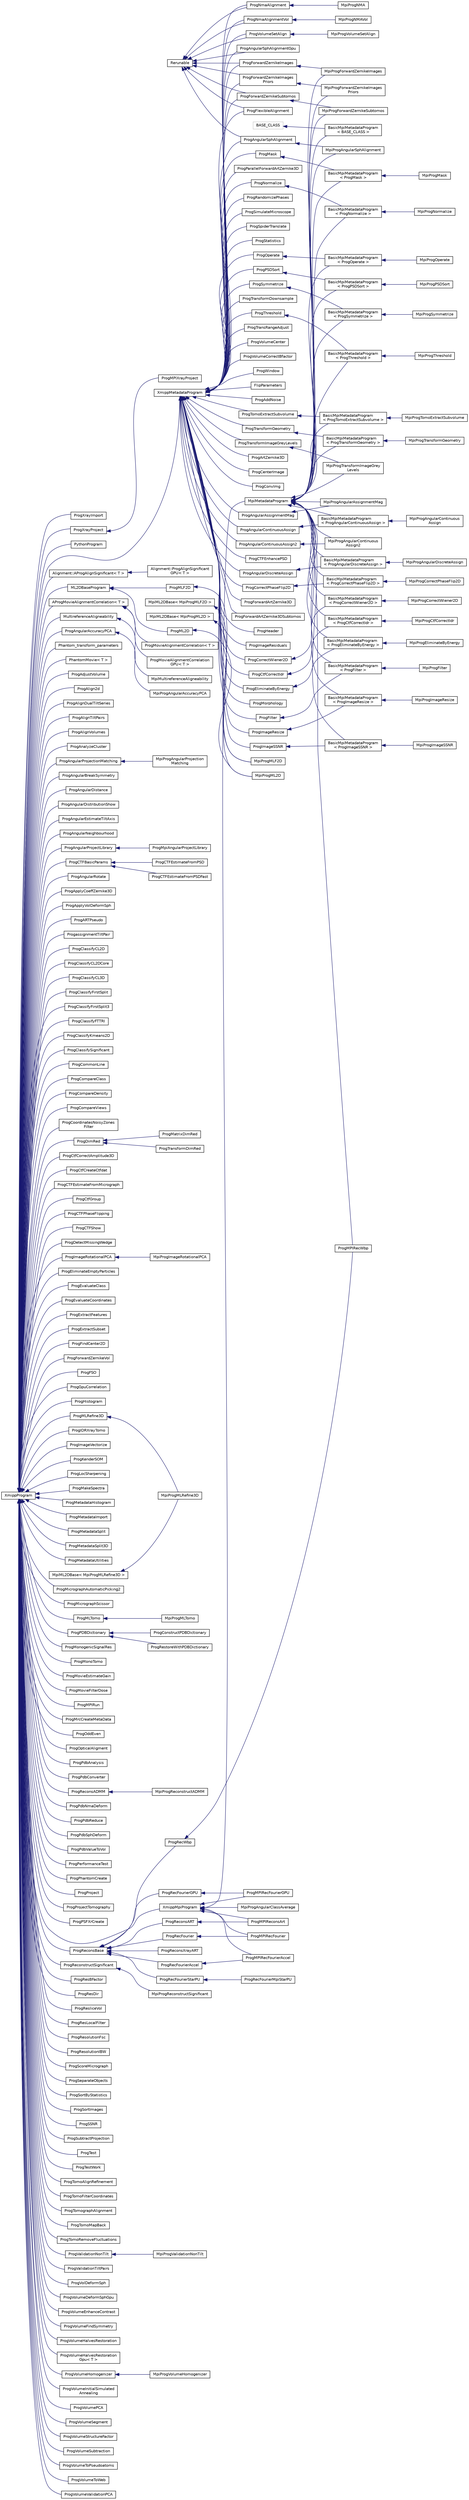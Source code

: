 digraph "Graphical Class Hierarchy"
{
  edge [fontname="Helvetica",fontsize="10",labelfontname="Helvetica",labelfontsize="10"];
  node [fontname="Helvetica",fontsize="10",shape=record];
  rankdir="LR";
  Node1346 [label="BASE_CLASS",height=0.2,width=0.4,color="grey75", fillcolor="white", style="filled"];
  Node1346 -> Node270 [dir="back",color="midnightblue",fontsize="10",style="solid",fontname="Helvetica"];
  Node270 [label="BasicMpiMetadataProgram\l\< BASE_CLASS \>",height=0.2,width=0.4,color="black", fillcolor="white", style="filled",URL="$classBasicMpiMetadataProgram.html"];
  Node715 [label="MpiML2DBase\< MpiProgML2D \>",height=0.2,width=0.4,color="black", fillcolor="white", style="filled",URL="$classMpiML2DBase.html"];
  Node715 -> Node8 [dir="back",color="midnightblue",fontsize="10",style="solid",fontname="Helvetica"];
  Node8 [label="MpiProgML2D",height=0.2,width=0.4,color="black", fillcolor="white", style="filled",URL="$classMpiProgML2D.html"];
  Node714 [label="MpiML2DBase\< MpiProgMLF2D \>",height=0.2,width=0.4,color="black", fillcolor="white", style="filled",URL="$classMpiML2DBase.html"];
  Node714 -> Node10 [dir="back",color="midnightblue",fontsize="10",style="solid",fontname="Helvetica"];
  Node10 [label="MpiProgMLF2D",height=0.2,width=0.4,color="black", fillcolor="white", style="filled",URL="$classMpiProgMLF2D.html"];
  Node713 [label="MpiML2DBase\< MpiProgMLRefine3D \>",height=0.2,width=0.4,color="black", fillcolor="white", style="filled",URL="$classMpiML2DBase.html"];
  Node713 -> Node88 [dir="back",color="midnightblue",fontsize="10",style="solid",fontname="Helvetica"];
  Node88 [label="MpiProgMLRefine3D",height=0.2,width=0.4,color="black", fillcolor="white", style="filled",URL="$classMpiProgMLRefine3D.html"];
  Node538 [label="Rerunable",height=0.2,width=0.4,color="black", fillcolor="white", style="filled",URL="$classRerunable.html"];
  Node538 -> Node186 [dir="back",color="midnightblue",fontsize="10",style="solid",fontname="Helvetica"];
  Node186 [label="ProgAngularSphAlignment",height=0.2,width=0.4,color="black", fillcolor="white", style="filled",URL="$classProgAngularSphAlignment.html"];
  Node186 -> Node307 [dir="back",color="midnightblue",fontsize="10",style="solid",fontname="Helvetica"];
  Node307 [label="MpiProgAngularSphAlignment",height=0.2,width=0.4,color="black", fillcolor="white", style="filled",URL="$classMpiProgAngularSphAlignment.html"];
  Node538 -> Node188 [dir="back",color="midnightblue",fontsize="10",style="solid",fontname="Helvetica"];
  Node188 [label="ProgAngularSphAlignmentGpu",height=0.2,width=0.4,color="black", fillcolor="white", style="filled",URL="$classProgAngularSphAlignmentGpu.html"];
  Node538 -> Node208 [dir="back",color="midnightblue",fontsize="10",style="solid",fontname="Helvetica"];
  Node208 [label="ProgFlexibleAlignment",height=0.2,width=0.4,color="black", fillcolor="white", style="filled",URL="$classProgFlexibleAlignment.html"];
  Node538 -> Node211 [dir="back",color="midnightblue",fontsize="10",style="solid",fontname="Helvetica"];
  Node211 [label="ProgForwardZernikeImages",height=0.2,width=0.4,color="black", fillcolor="white", style="filled",URL="$classProgForwardZernikeImages.html"];
  Node211 -> Node308 [dir="back",color="midnightblue",fontsize="10",style="solid",fontname="Helvetica"];
  Node308 [label="MpiProgForwardZernikeImages",height=0.2,width=0.4,color="black", fillcolor="white", style="filled",URL="$classMpiProgForwardZernikeImages.html"];
  Node538 -> Node213 [dir="back",color="midnightblue",fontsize="10",style="solid",fontname="Helvetica"];
  Node213 [label="ProgForwardZernikeImages\lPriors",height=0.2,width=0.4,color="black", fillcolor="white", style="filled",URL="$classProgForwardZernikeImagesPriors.html"];
  Node213 -> Node309 [dir="back",color="midnightblue",fontsize="10",style="solid",fontname="Helvetica"];
  Node309 [label="MpiProgForwardZernikeImages\lPriors",height=0.2,width=0.4,color="black", fillcolor="white", style="filled",URL="$classMpiProgForwardZernikeImagesPriors.html"];
  Node538 -> Node215 [dir="back",color="midnightblue",fontsize="10",style="solid",fontname="Helvetica"];
  Node215 [label="ProgForwardZernikeSubtomos",height=0.2,width=0.4,color="black", fillcolor="white", style="filled",URL="$classProgForwardZernikeSubtomos.html"];
  Node215 -> Node310 [dir="back",color="midnightblue",fontsize="10",style="solid",fontname="Helvetica"];
  Node310 [label="MpiProgForwardZernikeSubtomos",height=0.2,width=0.4,color="black", fillcolor="white", style="filled",URL="$classMpiProgForwardZernikeSubtomos.html"];
  Node538 -> Node229 [dir="back",color="midnightblue",fontsize="10",style="solid",fontname="Helvetica"];
  Node229 [label="ProgNmaAlignment",height=0.2,width=0.4,color="black", fillcolor="white", style="filled",URL="$classProgNmaAlignment.html"];
  Node229 -> Node230 [dir="back",color="midnightblue",fontsize="10",style="solid",fontname="Helvetica"];
  Node230 [label="MpiProgNMA",height=0.2,width=0.4,color="black", fillcolor="white", style="filled",URL="$classMpiProgNMA.html"];
  Node538 -> Node231 [dir="back",color="midnightblue",fontsize="10",style="solid",fontname="Helvetica"];
  Node231 [label="ProgNmaAlignmentVol",height=0.2,width=0.4,color="black", fillcolor="white", style="filled",URL="$classProgNmaAlignmentVol.html"];
  Node231 -> Node232 [dir="back",color="midnightblue",fontsize="10",style="solid",fontname="Helvetica"];
  Node232 [label="MpiProgNMAVol",height=0.2,width=0.4,color="black", fillcolor="white", style="filled",URL="$classMpiProgNMAVol.html"];
  Node538 -> Node265 [dir="back",color="midnightblue",fontsize="10",style="solid",fontname="Helvetica"];
  Node265 [label="ProgVolumeSetAlign",height=0.2,width=0.4,color="black", fillcolor="white", style="filled",URL="$classProgVolumeSetAlign.html"];
  Node265 -> Node266 [dir="back",color="midnightblue",fontsize="10",style="solid",fontname="Helvetica"];
  Node266 [label="MpiProgVolumeSetAlign",height=0.2,width=0.4,color="black", fillcolor="white", style="filled",URL="$classMpiProgVolumeSetAlign.html"];
  Node0 [label="XmippProgram",height=0.2,width=0.4,color="black", fillcolor="white", style="filled",URL="$classXmippProgram.html"];
  Node0 -> Node1 [dir="back",color="midnightblue",fontsize="10",style="solid",fontname="Helvetica"];
  Node1 [label="Alignment::AProgAlignSignificant\< T \>",height=0.2,width=0.4,color="black", fillcolor="white", style="filled",URL="$classAlignment_1_1AProgAlignSignificant.html"];
  Node1 -> Node2 [dir="back",color="midnightblue",fontsize="10",style="solid",fontname="Helvetica"];
  Node2 [label="Alignment::ProgAlignSignificant\lGPU\< T \>",height=0.2,width=0.4,color="black", fillcolor="white", style="filled",URL="$classAlignment_1_1ProgAlignSignificantGPU.html"];
  Node0 -> Node3 [dir="back",color="midnightblue",fontsize="10",style="solid",fontname="Helvetica"];
  Node3 [label="AProgMovieAlignmentCorrelation\< T \>",height=0.2,width=0.4,color="black", fillcolor="white", style="filled",URL="$classAProgMovieAlignmentCorrelation.html"];
  Node3 -> Node4 [dir="back",color="midnightblue",fontsize="10",style="solid",fontname="Helvetica"];
  Node4 [label="ProgMovieAlignmentCorrelation\< T \>",height=0.2,width=0.4,color="black", fillcolor="white", style="filled",URL="$classProgMovieAlignmentCorrelation.html"];
  Node3 -> Node5 [dir="back",color="midnightblue",fontsize="10",style="solid",fontname="Helvetica"];
  Node5 [label="ProgMovieAlignmentCorrelation\lGPU\< T \>",height=0.2,width=0.4,color="black", fillcolor="white", style="filled",URL="$classProgMovieAlignmentCorrelationGPU.html"];
  Node0 -> Node6 [dir="back",color="midnightblue",fontsize="10",style="solid",fontname="Helvetica"];
  Node6 [label="ML2DBaseProgram",height=0.2,width=0.4,color="black", fillcolor="white", style="filled",URL="$classML2DBaseProgram.html"];
  Node6 -> Node7 [dir="back",color="midnightblue",fontsize="10",style="solid",fontname="Helvetica"];
  Node7 [label="ProgML2D",height=0.2,width=0.4,color="black", fillcolor="white", style="filled",URL="$classProgML2D.html"];
  Node7 -> Node8 [dir="back",color="midnightblue",fontsize="10",style="solid",fontname="Helvetica"];
  Node6 -> Node9 [dir="back",color="midnightblue",fontsize="10",style="solid",fontname="Helvetica"];
  Node9 [label="ProgMLF2D",height=0.2,width=0.4,color="black", fillcolor="white", style="filled",URL="$classProgMLF2D.html"];
  Node9 -> Node10 [dir="back",color="midnightblue",fontsize="10",style="solid",fontname="Helvetica"];
  Node0 -> Node11 [dir="back",color="midnightblue",fontsize="10",style="solid",fontname="Helvetica"];
  Node11 [label="MultireferenceAligneability",height=0.2,width=0.4,color="black", fillcolor="white", style="filled",URL="$classMultireferenceAligneability.html"];
  Node11 -> Node12 [dir="back",color="midnightblue",fontsize="10",style="solid",fontname="Helvetica"];
  Node12 [label="MpiMultireferenceAligneability",height=0.2,width=0.4,color="black", fillcolor="white", style="filled",URL="$classMpiMultireferenceAligneability.html"];
  Node0 -> Node13 [dir="back",color="midnightblue",fontsize="10",style="solid",fontname="Helvetica"];
  Node13 [label="Phantom_transform_parameters",height=0.2,width=0.4,color="black", fillcolor="white", style="filled",URL="$classPhantom__transform__parameters.html"];
  Node0 -> Node14 [dir="back",color="midnightblue",fontsize="10",style="solid",fontname="Helvetica"];
  Node14 [label="PhantomMovie\< T \>",height=0.2,width=0.4,color="black", fillcolor="white", style="filled",URL="$classPhantomMovie.html"];
  Node0 -> Node15 [dir="back",color="midnightblue",fontsize="10",style="solid",fontname="Helvetica"];
  Node15 [label="ProgAdjustVolume",height=0.2,width=0.4,color="black", fillcolor="white", style="filled",URL="$classProgAdjustVolume.html"];
  Node0 -> Node16 [dir="back",color="midnightblue",fontsize="10",style="solid",fontname="Helvetica"];
  Node16 [label="ProgAlign2d",height=0.2,width=0.4,color="black", fillcolor="white", style="filled",URL="$classProgAlign2d.html"];
  Node0 -> Node17 [dir="back",color="midnightblue",fontsize="10",style="solid",fontname="Helvetica"];
  Node17 [label="ProgAlignDualTiltSeries",height=0.2,width=0.4,color="black", fillcolor="white", style="filled",URL="$classProgAlignDualTiltSeries.html"];
  Node0 -> Node18 [dir="back",color="midnightblue",fontsize="10",style="solid",fontname="Helvetica"];
  Node18 [label="ProgAlignTiltPairs",height=0.2,width=0.4,color="black", fillcolor="white", style="filled",URL="$classProgAlignTiltPairs.html"];
  Node0 -> Node19 [dir="back",color="midnightblue",fontsize="10",style="solid",fontname="Helvetica"];
  Node19 [label="ProgAlignVolumes",height=0.2,width=0.4,color="black", fillcolor="white", style="filled",URL="$classProgAlignVolumes.html"];
  Node0 -> Node20 [dir="back",color="midnightblue",fontsize="10",style="solid",fontname="Helvetica"];
  Node20 [label="ProgAnalyzeCluster",height=0.2,width=0.4,color="black", fillcolor="white", style="filled",URL="$classProgAnalyzeCluster.html"];
  Node0 -> Node21 [dir="back",color="midnightblue",fontsize="10",style="solid",fontname="Helvetica"];
  Node21 [label="ProgAngularAccuracyPCA",height=0.2,width=0.4,color="black", fillcolor="white", style="filled",URL="$classProgAngularAccuracyPCA.html"];
  Node21 -> Node22 [dir="back",color="midnightblue",fontsize="10",style="solid",fontname="Helvetica"];
  Node22 [label="MpiProgAngularAccuracyPCA",height=0.2,width=0.4,color="black", fillcolor="white", style="filled",URL="$classMpiProgAngularAccuracyPCA.html"];
  Node0 -> Node23 [dir="back",color="midnightblue",fontsize="10",style="solid",fontname="Helvetica"];
  Node23 [label="ProgAngularBreakSymmetry",height=0.2,width=0.4,color="black", fillcolor="white", style="filled",URL="$classProgAngularBreakSymmetry.html"];
  Node0 -> Node24 [dir="back",color="midnightblue",fontsize="10",style="solid",fontname="Helvetica"];
  Node24 [label="ProgAngularDistance",height=0.2,width=0.4,color="black", fillcolor="white", style="filled",URL="$classProgAngularDistance.html"];
  Node0 -> Node25 [dir="back",color="midnightblue",fontsize="10",style="solid",fontname="Helvetica"];
  Node25 [label="ProgAngularDistributionShow",height=0.2,width=0.4,color="black", fillcolor="white", style="filled",URL="$classProgAngularDistributionShow.html"];
  Node0 -> Node26 [dir="back",color="midnightblue",fontsize="10",style="solid",fontname="Helvetica"];
  Node26 [label="ProgAngularEstimateTiltAxis",height=0.2,width=0.4,color="black", fillcolor="white", style="filled",URL="$classProgAngularEstimateTiltAxis.html"];
  Node0 -> Node27 [dir="back",color="midnightblue",fontsize="10",style="solid",fontname="Helvetica"];
  Node27 [label="ProgAngularNeighbourhood",height=0.2,width=0.4,color="black", fillcolor="white", style="filled",URL="$classProgAngularNeighbourhood.html"];
  Node0 -> Node28 [dir="back",color="midnightblue",fontsize="10",style="solid",fontname="Helvetica"];
  Node28 [label="ProgAngularProjectionMatching",height=0.2,width=0.4,color="black", fillcolor="white", style="filled",URL="$classProgAngularProjectionMatching.html"];
  Node28 -> Node29 [dir="back",color="midnightblue",fontsize="10",style="solid",fontname="Helvetica"];
  Node29 [label="MpiProgAngularProjection\lMatching",height=0.2,width=0.4,color="black", fillcolor="white", style="filled",URL="$classMpiProgAngularProjectionMatching.html"];
  Node0 -> Node30 [dir="back",color="midnightblue",fontsize="10",style="solid",fontname="Helvetica"];
  Node30 [label="ProgAngularProjectLibrary",height=0.2,width=0.4,color="black", fillcolor="white", style="filled",URL="$classProgAngularProjectLibrary.html"];
  Node30 -> Node31 [dir="back",color="midnightblue",fontsize="10",style="solid",fontname="Helvetica"];
  Node31 [label="ProgMpiAngularProjectLibrary",height=0.2,width=0.4,color="black", fillcolor="white", style="filled",URL="$classProgMpiAngularProjectLibrary.html"];
  Node0 -> Node32 [dir="back",color="midnightblue",fontsize="10",style="solid",fontname="Helvetica"];
  Node32 [label="ProgAngularRotate",height=0.2,width=0.4,color="black", fillcolor="white", style="filled",URL="$classProgAngularRotate.html"];
  Node0 -> Node33 [dir="back",color="midnightblue",fontsize="10",style="solid",fontname="Helvetica"];
  Node33 [label="ProgApplyCoeffZernike3D",height=0.2,width=0.4,color="black", fillcolor="white", style="filled",URL="$classProgApplyCoeffZernike3D.html"];
  Node0 -> Node34 [dir="back",color="midnightblue",fontsize="10",style="solid",fontname="Helvetica"];
  Node34 [label="ProgApplyVolDeformSph",height=0.2,width=0.4,color="black", fillcolor="white", style="filled",URL="$classProgApplyVolDeformSph.html"];
  Node0 -> Node35 [dir="back",color="midnightblue",fontsize="10",style="solid",fontname="Helvetica"];
  Node35 [label="ProgARTPseudo",height=0.2,width=0.4,color="black", fillcolor="white", style="filled",URL="$classProgARTPseudo.html"];
  Node0 -> Node36 [dir="back",color="midnightblue",fontsize="10",style="solid",fontname="Helvetica"];
  Node36 [label="ProgassignmentTiltPair",height=0.2,width=0.4,color="black", fillcolor="white", style="filled",URL="$classProgassignmentTiltPair.html"];
  Node0 -> Node37 [dir="back",color="midnightblue",fontsize="10",style="solid",fontname="Helvetica"];
  Node37 [label="ProgClassifyCL2D",height=0.2,width=0.4,color="black", fillcolor="white", style="filled",URL="$classProgClassifyCL2D.html"];
  Node0 -> Node38 [dir="back",color="midnightblue",fontsize="10",style="solid",fontname="Helvetica"];
  Node38 [label="ProgClassifyCL2DCore",height=0.2,width=0.4,color="black", fillcolor="white", style="filled",URL="$classProgClassifyCL2DCore.html"];
  Node0 -> Node39 [dir="back",color="midnightblue",fontsize="10",style="solid",fontname="Helvetica"];
  Node39 [label="ProgClassifyCL3D",height=0.2,width=0.4,color="black", fillcolor="white", style="filled",URL="$classProgClassifyCL3D.html"];
  Node0 -> Node40 [dir="back",color="midnightblue",fontsize="10",style="solid",fontname="Helvetica"];
  Node40 [label="ProgClassifyFirstSplit",height=0.2,width=0.4,color="black", fillcolor="white", style="filled",URL="$classProgClassifyFirstSplit.html"];
  Node0 -> Node41 [dir="back",color="midnightblue",fontsize="10",style="solid",fontname="Helvetica"];
  Node41 [label="ProgClassifyFirstSplit3",height=0.2,width=0.4,color="black", fillcolor="white", style="filled",URL="$classProgClassifyFirstSplit3.html"];
  Node0 -> Node42 [dir="back",color="midnightblue",fontsize="10",style="solid",fontname="Helvetica"];
  Node42 [label="ProgClassifyFTTRI",height=0.2,width=0.4,color="black", fillcolor="white", style="filled",URL="$classProgClassifyFTTRI.html"];
  Node0 -> Node43 [dir="back",color="midnightblue",fontsize="10",style="solid",fontname="Helvetica"];
  Node43 [label="ProgClassifyKmeans2D",height=0.2,width=0.4,color="black", fillcolor="white", style="filled",URL="$classProgClassifyKmeans2D.html"];
  Node0 -> Node44 [dir="back",color="midnightblue",fontsize="10",style="solid",fontname="Helvetica"];
  Node44 [label="ProgClassifySignificant",height=0.2,width=0.4,color="black", fillcolor="white", style="filled",URL="$classProgClassifySignificant.html"];
  Node0 -> Node45 [dir="back",color="midnightblue",fontsize="10",style="solid",fontname="Helvetica"];
  Node45 [label="ProgCommonLine",height=0.2,width=0.4,color="black", fillcolor="white", style="filled",URL="$classProgCommonLine.html",tooltip="CommonLine Parameters. "];
  Node0 -> Node46 [dir="back",color="midnightblue",fontsize="10",style="solid",fontname="Helvetica"];
  Node46 [label="ProgCompareClass",height=0.2,width=0.4,color="black", fillcolor="white", style="filled",URL="$classProgCompareClass.html"];
  Node0 -> Node47 [dir="back",color="midnightblue",fontsize="10",style="solid",fontname="Helvetica"];
  Node47 [label="ProgCompareDensity",height=0.2,width=0.4,color="black", fillcolor="white", style="filled",URL="$classProgCompareDensity.html"];
  Node0 -> Node48 [dir="back",color="midnightblue",fontsize="10",style="solid",fontname="Helvetica"];
  Node48 [label="ProgCompareViews",height=0.2,width=0.4,color="black", fillcolor="white", style="filled",URL="$classProgCompareViews.html"];
  Node0 -> Node49 [dir="back",color="midnightblue",fontsize="10",style="solid",fontname="Helvetica"];
  Node49 [label="ProgCoordinatesNoisyZones\lFilter",height=0.2,width=0.4,color="black", fillcolor="white", style="filled",URL="$classProgCoordinatesNoisyZonesFilter.html"];
  Node0 -> Node50 [dir="back",color="midnightblue",fontsize="10",style="solid",fontname="Helvetica"];
  Node50 [label="ProgCTFBasicParams",height=0.2,width=0.4,color="black", fillcolor="white", style="filled",URL="$classProgCTFBasicParams.html"];
  Node50 -> Node51 [dir="back",color="midnightblue",fontsize="10",style="solid",fontname="Helvetica"];
  Node51 [label="ProgCTFEstimateFromPSD",height=0.2,width=0.4,color="black", fillcolor="white", style="filled",URL="$classProgCTFEstimateFromPSD.html"];
  Node50 -> Node52 [dir="back",color="midnightblue",fontsize="10",style="solid",fontname="Helvetica"];
  Node52 [label="ProgCTFEstimateFromPSDFast",height=0.2,width=0.4,color="black", fillcolor="white", style="filled",URL="$classProgCTFEstimateFromPSDFast.html"];
  Node0 -> Node53 [dir="back",color="midnightblue",fontsize="10",style="solid",fontname="Helvetica"];
  Node53 [label="ProgCtfCorrectAmplitude3D",height=0.2,width=0.4,color="black", fillcolor="white", style="filled",URL="$classProgCtfCorrectAmplitude3D.html",tooltip="Correct Amplitude3D parameters. "];
  Node0 -> Node54 [dir="back",color="midnightblue",fontsize="10",style="solid",fontname="Helvetica"];
  Node54 [label="ProgCtfCreateCtfdat",height=0.2,width=0.4,color="black", fillcolor="white", style="filled",URL="$classProgCtfCreateCtfdat.html"];
  Node0 -> Node55 [dir="back",color="midnightblue",fontsize="10",style="solid",fontname="Helvetica"];
  Node55 [label="ProgCTFEstimateFromMicrograph",height=0.2,width=0.4,color="black", fillcolor="white", style="filled",URL="$classProgCTFEstimateFromMicrograph.html"];
  Node0 -> Node56 [dir="back",color="midnightblue",fontsize="10",style="solid",fontname="Helvetica"];
  Node56 [label="ProgCtfGroup",height=0.2,width=0.4,color="black", fillcolor="white", style="filled",URL="$classProgCtfGroup.html",tooltip="CTFGroup program class. "];
  Node0 -> Node57 [dir="back",color="midnightblue",fontsize="10",style="solid",fontname="Helvetica"];
  Node57 [label="ProgCTFPhaseFlipping",height=0.2,width=0.4,color="black", fillcolor="white", style="filled",URL="$classProgCTFPhaseFlipping.html"];
  Node0 -> Node58 [dir="back",color="midnightblue",fontsize="10",style="solid",fontname="Helvetica"];
  Node58 [label="ProgCTFShow",height=0.2,width=0.4,color="black", fillcolor="white", style="filled",URL="$classProgCTFShow.html"];
  Node0 -> Node59 [dir="back",color="midnightblue",fontsize="10",style="solid",fontname="Helvetica"];
  Node59 [label="ProgDetectMissingWedge",height=0.2,width=0.4,color="black", fillcolor="white", style="filled",URL="$classProgDetectMissingWedge.html"];
  Node0 -> Node60 [dir="back",color="midnightblue",fontsize="10",style="solid",fontname="Helvetica"];
  Node60 [label="ProgDimRed",height=0.2,width=0.4,color="black", fillcolor="white", style="filled",URL="$classProgDimRed.html"];
  Node60 -> Node61 [dir="back",color="midnightblue",fontsize="10",style="solid",fontname="Helvetica"];
  Node61 [label="ProgMatrixDimRed",height=0.2,width=0.4,color="black", fillcolor="white", style="filled",URL="$classProgMatrixDimRed.html"];
  Node60 -> Node62 [dir="back",color="midnightblue",fontsize="10",style="solid",fontname="Helvetica"];
  Node62 [label="ProgTransformDimRed",height=0.2,width=0.4,color="black", fillcolor="white", style="filled",URL="$classProgTransformDimRed.html"];
  Node0 -> Node63 [dir="back",color="midnightblue",fontsize="10",style="solid",fontname="Helvetica"];
  Node63 [label="ProgEliminateEmptyParticles",height=0.2,width=0.4,color="black", fillcolor="white", style="filled",URL="$classProgEliminateEmptyParticles.html"];
  Node0 -> Node64 [dir="back",color="midnightblue",fontsize="10",style="solid",fontname="Helvetica"];
  Node64 [label="ProgEvaluateClass",height=0.2,width=0.4,color="black", fillcolor="white", style="filled",URL="$classProgEvaluateClass.html"];
  Node0 -> Node65 [dir="back",color="midnightblue",fontsize="10",style="solid",fontname="Helvetica"];
  Node65 [label="ProgEvaluateCoordinates",height=0.2,width=0.4,color="black", fillcolor="white", style="filled",URL="$classProgEvaluateCoordinates.html"];
  Node0 -> Node66 [dir="back",color="midnightblue",fontsize="10",style="solid",fontname="Helvetica"];
  Node66 [label="ProgExtractFeatures",height=0.2,width=0.4,color="black", fillcolor="white", style="filled",URL="$classProgExtractFeatures.html"];
  Node0 -> Node67 [dir="back",color="midnightblue",fontsize="10",style="solid",fontname="Helvetica"];
  Node67 [label="ProgExtractSubset",height=0.2,width=0.4,color="black", fillcolor="white", style="filled",URL="$classProgExtractSubset.html"];
  Node0 -> Node68 [dir="back",color="midnightblue",fontsize="10",style="solid",fontname="Helvetica"];
  Node68 [label="ProgFindCenter2D",height=0.2,width=0.4,color="black", fillcolor="white", style="filled",URL="$classProgFindCenter2D.html"];
  Node0 -> Node69 [dir="back",color="midnightblue",fontsize="10",style="solid",fontname="Helvetica"];
  Node69 [label="ProgForwardZernikeVol",height=0.2,width=0.4,color="black", fillcolor="white", style="filled",URL="$classProgForwardZernikeVol.html"];
  Node0 -> Node70 [dir="back",color="midnightblue",fontsize="10",style="solid",fontname="Helvetica"];
  Node70 [label="ProgFSO",height=0.2,width=0.4,color="black", fillcolor="white", style="filled",URL="$classProgFSO.html"];
  Node0 -> Node71 [dir="back",color="midnightblue",fontsize="10",style="solid",fontname="Helvetica"];
  Node71 [label="ProgGpuCorrelation",height=0.2,width=0.4,color="black", fillcolor="white", style="filled",URL="$classProgGpuCorrelation.html"];
  Node0 -> Node72 [dir="back",color="midnightblue",fontsize="10",style="solid",fontname="Helvetica"];
  Node72 [label="ProgHistogram",height=0.2,width=0.4,color="black", fillcolor="white", style="filled",URL="$classProgHistogram.html"];
  Node0 -> Node73 [dir="back",color="midnightblue",fontsize="10",style="solid",fontname="Helvetica"];
  Node73 [label="ProgIDRXrayTomo",height=0.2,width=0.4,color="black", fillcolor="white", style="filled",URL="$classProgIDRXrayTomo.html"];
  Node0 -> Node74 [dir="back",color="midnightblue",fontsize="10",style="solid",fontname="Helvetica"];
  Node74 [label="ProgImageRotationalPCA",height=0.2,width=0.4,color="black", fillcolor="white", style="filled",URL="$classProgImageRotationalPCA.html"];
  Node74 -> Node75 [dir="back",color="midnightblue",fontsize="10",style="solid",fontname="Helvetica"];
  Node75 [label="MpiProgImageRotationalPCA",height=0.2,width=0.4,color="black", fillcolor="white", style="filled",URL="$classMpiProgImageRotationalPCA.html"];
  Node0 -> Node76 [dir="back",color="midnightblue",fontsize="10",style="solid",fontname="Helvetica"];
  Node76 [label="ProgImageVectorize",height=0.2,width=0.4,color="black", fillcolor="white", style="filled",URL="$classProgImageVectorize.html"];
  Node0 -> Node77 [dir="back",color="midnightblue",fontsize="10",style="solid",fontname="Helvetica"];
  Node77 [label="ProgKenderSOM",height=0.2,width=0.4,color="black", fillcolor="white", style="filled",URL="$classProgKenderSOM.html"];
  Node0 -> Node78 [dir="back",color="midnightblue",fontsize="10",style="solid",fontname="Helvetica"];
  Node78 [label="ProgLocSharpening",height=0.2,width=0.4,color="black", fillcolor="white", style="filled",URL="$classProgLocSharpening.html"];
  Node0 -> Node79 [dir="back",color="midnightblue",fontsize="10",style="solid",fontname="Helvetica"];
  Node79 [label="ProgMakeSpectra",height=0.2,width=0.4,color="black", fillcolor="white", style="filled",URL="$classProgMakeSpectra.html"];
  Node0 -> Node80 [dir="back",color="midnightblue",fontsize="10",style="solid",fontname="Helvetica"];
  Node80 [label="ProgMetadataHistogram",height=0.2,width=0.4,color="black", fillcolor="white", style="filled",URL="$classProgMetadataHistogram.html"];
  Node0 -> Node81 [dir="back",color="midnightblue",fontsize="10",style="solid",fontname="Helvetica"];
  Node81 [label="ProgMetadataImport",height=0.2,width=0.4,color="black", fillcolor="white", style="filled",URL="$classProgMetadataImport.html"];
  Node0 -> Node82 [dir="back",color="midnightblue",fontsize="10",style="solid",fontname="Helvetica"];
  Node82 [label="ProgMetadataSplit",height=0.2,width=0.4,color="black", fillcolor="white", style="filled",URL="$classProgMetadataSplit.html"];
  Node0 -> Node83 [dir="back",color="midnightblue",fontsize="10",style="solid",fontname="Helvetica"];
  Node83 [label="ProgMetadataSplit3D",height=0.2,width=0.4,color="black", fillcolor="white", style="filled",URL="$classProgMetadataSplit3D.html"];
  Node0 -> Node84 [dir="back",color="midnightblue",fontsize="10",style="solid",fontname="Helvetica"];
  Node84 [label="ProgMetadataUtilities",height=0.2,width=0.4,color="black", fillcolor="white", style="filled",URL="$classProgMetadataUtilities.html"];
  Node0 -> Node85 [dir="back",color="midnightblue",fontsize="10",style="solid",fontname="Helvetica"];
  Node85 [label="ProgMicrographAutomaticPicking2",height=0.2,width=0.4,color="black", fillcolor="white", style="filled",URL="$classProgMicrographAutomaticPicking2.html"];
  Node0 -> Node86 [dir="back",color="midnightblue",fontsize="10",style="solid",fontname="Helvetica"];
  Node86 [label="ProgMicrographScissor",height=0.2,width=0.4,color="black", fillcolor="white", style="filled",URL="$classProgMicrographScissor.html"];
  Node0 -> Node87 [dir="back",color="midnightblue",fontsize="10",style="solid",fontname="Helvetica"];
  Node87 [label="ProgMLRefine3D",height=0.2,width=0.4,color="black", fillcolor="white", style="filled",URL="$classProgMLRefine3D.html"];
  Node87 -> Node88 [dir="back",color="midnightblue",fontsize="10",style="solid",fontname="Helvetica"];
  Node0 -> Node89 [dir="back",color="midnightblue",fontsize="10",style="solid",fontname="Helvetica"];
  Node89 [label="ProgMLTomo",height=0.2,width=0.4,color="black", fillcolor="white", style="filled",URL="$classProgMLTomo.html"];
  Node89 -> Node90 [dir="back",color="midnightblue",fontsize="10",style="solid",fontname="Helvetica"];
  Node90 [label="MpiProgMLTomo",height=0.2,width=0.4,color="black", fillcolor="white", style="filled",URL="$classMpiProgMLTomo.html"];
  Node0 -> Node91 [dir="back",color="midnightblue",fontsize="10",style="solid",fontname="Helvetica"];
  Node91 [label="ProgMonogenicSignalRes",height=0.2,width=0.4,color="black", fillcolor="white", style="filled",URL="$classProgMonogenicSignalRes.html"];
  Node0 -> Node92 [dir="back",color="midnightblue",fontsize="10",style="solid",fontname="Helvetica"];
  Node92 [label="ProgMonoTomo",height=0.2,width=0.4,color="black", fillcolor="white", style="filled",URL="$classProgMonoTomo.html"];
  Node0 -> Node93 [dir="back",color="midnightblue",fontsize="10",style="solid",fontname="Helvetica"];
  Node93 [label="ProgMovieEstimateGain",height=0.2,width=0.4,color="black", fillcolor="white", style="filled",URL="$classProgMovieEstimateGain.html"];
  Node0 -> Node94 [dir="back",color="midnightblue",fontsize="10",style="solid",fontname="Helvetica"];
  Node94 [label="ProgMovieFilterDose",height=0.2,width=0.4,color="black", fillcolor="white", style="filled",URL="$classProgMovieFilterDose.html"];
  Node0 -> Node95 [dir="back",color="midnightblue",fontsize="10",style="solid",fontname="Helvetica"];
  Node95 [label="ProgMPIRun",height=0.2,width=0.4,color="black", fillcolor="white", style="filled",URL="$classProgMPIRun.html"];
  Node0 -> Node96 [dir="back",color="midnightblue",fontsize="10",style="solid",fontname="Helvetica"];
  Node96 [label="ProgMrcCreateMetaData",height=0.2,width=0.4,color="black", fillcolor="white", style="filled",URL="$classProgMrcCreateMetaData.html"];
  Node0 -> Node97 [dir="back",color="midnightblue",fontsize="10",style="solid",fontname="Helvetica"];
  Node97 [label="ProgOddEven",height=0.2,width=0.4,color="black", fillcolor="white", style="filled",URL="$classProgOddEven.html"];
  Node0 -> Node98 [dir="back",color="midnightblue",fontsize="10",style="solid",fontname="Helvetica"];
  Node98 [label="ProgOpticalAligment",height=0.2,width=0.4,color="black", fillcolor="white", style="filled",URL="$classProgOpticalAligment.html"];
  Node0 -> Node99 [dir="back",color="midnightblue",fontsize="10",style="solid",fontname="Helvetica"];
  Node99 [label="ProgPdbAnalysis",height=0.2,width=0.4,color="black", fillcolor="white", style="filled",URL="$classProgPdbAnalysis.html"];
  Node0 -> Node100 [dir="back",color="midnightblue",fontsize="10",style="solid",fontname="Helvetica"];
  Node100 [label="ProgPdbConverter",height=0.2,width=0.4,color="black", fillcolor="white", style="filled",URL="$classProgPdbConverter.html"];
  Node0 -> Node101 [dir="back",color="midnightblue",fontsize="10",style="solid",fontname="Helvetica"];
  Node101 [label="ProgPDBDictionary",height=0.2,width=0.4,color="black", fillcolor="white", style="filled",URL="$classProgPDBDictionary.html"];
  Node101 -> Node102 [dir="back",color="midnightblue",fontsize="10",style="solid",fontname="Helvetica"];
  Node102 [label="ProgConstructPDBDictionary",height=0.2,width=0.4,color="black", fillcolor="white", style="filled",URL="$classProgConstructPDBDictionary.html"];
  Node101 -> Node103 [dir="back",color="midnightblue",fontsize="10",style="solid",fontname="Helvetica"];
  Node103 [label="ProgRestoreWithPDBDictionary",height=0.2,width=0.4,color="black", fillcolor="white", style="filled",URL="$classProgRestoreWithPDBDictionary.html"];
  Node0 -> Node104 [dir="back",color="midnightblue",fontsize="10",style="solid",fontname="Helvetica"];
  Node104 [label="ProgPdbNmaDeform",height=0.2,width=0.4,color="black", fillcolor="white", style="filled",URL="$classProgPdbNmaDeform.html"];
  Node0 -> Node105 [dir="back",color="midnightblue",fontsize="10",style="solid",fontname="Helvetica"];
  Node105 [label="ProgPdbReduce",height=0.2,width=0.4,color="black", fillcolor="white", style="filled",URL="$classProgPdbReduce.html"];
  Node0 -> Node106 [dir="back",color="midnightblue",fontsize="10",style="solid",fontname="Helvetica"];
  Node106 [label="ProgPdbSphDeform",height=0.2,width=0.4,color="black", fillcolor="white", style="filled",URL="$classProgPdbSphDeform.html"];
  Node0 -> Node107 [dir="back",color="midnightblue",fontsize="10",style="solid",fontname="Helvetica"];
  Node107 [label="ProgPdbValueToVol",height=0.2,width=0.4,color="black", fillcolor="white", style="filled",URL="$classProgPdbValueToVol.html"];
  Node0 -> Node108 [dir="back",color="midnightblue",fontsize="10",style="solid",fontname="Helvetica"];
  Node108 [label="ProgPerformanceTest",height=0.2,width=0.4,color="black", fillcolor="white", style="filled",URL="$classProgPerformanceTest.html"];
  Node0 -> Node109 [dir="back",color="midnightblue",fontsize="10",style="solid",fontname="Helvetica"];
  Node109 [label="ProgPhantomCreate",height=0.2,width=0.4,color="black", fillcolor="white", style="filled",URL="$classProgPhantomCreate.html"];
  Node0 -> Node110 [dir="back",color="midnightblue",fontsize="10",style="solid",fontname="Helvetica"];
  Node110 [label="ProgProject",height=0.2,width=0.4,color="black", fillcolor="white", style="filled",URL="$classProgProject.html"];
  Node0 -> Node111 [dir="back",color="midnightblue",fontsize="10",style="solid",fontname="Helvetica"];
  Node111 [label="ProgProjectTomography",height=0.2,width=0.4,color="black", fillcolor="white", style="filled",URL="$classProgProjectTomography.html"];
  Node0 -> Node112 [dir="back",color="midnightblue",fontsize="10",style="solid",fontname="Helvetica"];
  Node112 [label="ProgPSFXrCreate",height=0.2,width=0.4,color="black", fillcolor="white", style="filled",URL="$classProgPSFXrCreate.html"];
  Node0 -> Node113 [dir="back",color="midnightblue",fontsize="10",style="solid",fontname="Helvetica"];
  Node113 [label="ProgReconsADMM",height=0.2,width=0.4,color="black", fillcolor="white", style="filled",URL="$classProgReconsADMM.html"];
  Node113 -> Node114 [dir="back",color="midnightblue",fontsize="10",style="solid",fontname="Helvetica"];
  Node114 [label="MpiProgReconstructADMM",height=0.2,width=0.4,color="black", fillcolor="white", style="filled",URL="$classMpiProgReconstructADMM.html"];
  Node0 -> Node115 [dir="back",color="midnightblue",fontsize="10",style="solid",fontname="Helvetica"];
  Node115 [label="ProgReconsBase",height=0.2,width=0.4,color="black", fillcolor="white", style="filled",URL="$classProgReconsBase.html"];
  Node115 -> Node116 [dir="back",color="midnightblue",fontsize="10",style="solid",fontname="Helvetica"];
  Node116 [label="ProgRecFourier",height=0.2,width=0.4,color="black", fillcolor="white", style="filled",URL="$classProgRecFourier.html"];
  Node116 -> Node314 [dir="back",color="midnightblue",fontsize="10",style="solid",fontname="Helvetica"];
  Node314 [label="ProgMPIRecFourier",height=0.2,width=0.4,color="black", fillcolor="white", style="filled",URL="$classProgMPIRecFourier.html"];
  Node115 -> Node118 [dir="back",color="midnightblue",fontsize="10",style="solid",fontname="Helvetica"];
  Node118 [label="ProgRecFourierAccel",height=0.2,width=0.4,color="black", fillcolor="white", style="filled",URL="$classProgRecFourierAccel.html"];
  Node118 -> Node315 [dir="back",color="midnightblue",fontsize="10",style="solid",fontname="Helvetica"];
  Node315 [label="ProgMPIRecFourierAccel",height=0.2,width=0.4,color="black", fillcolor="white", style="filled",URL="$classProgMPIRecFourierAccel.html"];
  Node115 -> Node120 [dir="back",color="midnightblue",fontsize="10",style="solid",fontname="Helvetica"];
  Node120 [label="ProgRecFourierGPU",height=0.2,width=0.4,color="black", fillcolor="white", style="filled",URL="$classProgRecFourierGPU.html"];
  Node120 -> Node316 [dir="back",color="midnightblue",fontsize="10",style="solid",fontname="Helvetica"];
  Node316 [label="ProgMPIRecFourierGPU",height=0.2,width=0.4,color="black", fillcolor="white", style="filled",URL="$classProgMPIRecFourierGPU.html"];
  Node115 -> Node122 [dir="back",color="midnightblue",fontsize="10",style="solid",fontname="Helvetica"];
  Node122 [label="ProgRecFourierStarPU",height=0.2,width=0.4,color="black", fillcolor="white", style="filled",URL="$classProgRecFourierStarPU.html"];
  Node122 -> Node123 [dir="back",color="midnightblue",fontsize="10",style="solid",fontname="Helvetica"];
  Node123 [label="ProgRecFourierMpiStarPU",height=0.2,width=0.4,color="black", fillcolor="white", style="filled",URL="$classProgRecFourierMpiStarPU.html"];
  Node115 -> Node124 [dir="back",color="midnightblue",fontsize="10",style="solid",fontname="Helvetica"];
  Node124 [label="ProgReconsART",height=0.2,width=0.4,color="black", fillcolor="white", style="filled",URL="$classProgReconsART.html"];
  Node124 -> Node317 [dir="back",color="midnightblue",fontsize="10",style="solid",fontname="Helvetica"];
  Node317 [label="ProgMPIReconsArt",height=0.2,width=0.4,color="black", fillcolor="white", style="filled",URL="$classProgMPIReconsArt.html"];
  Node115 -> Node126 [dir="back",color="midnightblue",fontsize="10",style="solid",fontname="Helvetica"];
  Node126 [label="ProgReconsXrayART",height=0.2,width=0.4,color="black", fillcolor="white", style="filled",URL="$classProgReconsXrayART.html"];
  Node115 -> Node127 [dir="back",color="midnightblue",fontsize="10",style="solid",fontname="Helvetica"];
  Node127 [label="ProgRecWbp",height=0.2,width=0.4,color="black", fillcolor="white", style="filled",URL="$classProgRecWbp.html"];
  Node127 -> Node312 [dir="back",color="midnightblue",fontsize="10",style="solid",fontname="Helvetica"];
  Node312 [label="ProgMPIRecWbp",height=0.2,width=0.4,color="black", fillcolor="white", style="filled",URL="$classProgMPIRecWbp.html"];
  Node0 -> Node129 [dir="back",color="midnightblue",fontsize="10",style="solid",fontname="Helvetica"];
  Node129 [label="ProgReconstructSignificant",height=0.2,width=0.4,color="black", fillcolor="white", style="filled",URL="$classProgReconstructSignificant.html"];
  Node129 -> Node130 [dir="back",color="midnightblue",fontsize="10",style="solid",fontname="Helvetica"];
  Node130 [label="MpiProgReconstructSignificant",height=0.2,width=0.4,color="black", fillcolor="white", style="filled",URL="$classMpiProgReconstructSignificant.html"];
  Node0 -> Node131 [dir="back",color="midnightblue",fontsize="10",style="solid",fontname="Helvetica"];
  Node131 [label="ProgResBFactor",height=0.2,width=0.4,color="black", fillcolor="white", style="filled",URL="$classProgResBFactor.html"];
  Node0 -> Node132 [dir="back",color="midnightblue",fontsize="10",style="solid",fontname="Helvetica"];
  Node132 [label="ProgResDir",height=0.2,width=0.4,color="black", fillcolor="white", style="filled",URL="$classProgResDir.html"];
  Node0 -> Node133 [dir="back",color="midnightblue",fontsize="10",style="solid",fontname="Helvetica"];
  Node133 [label="ProgResliceVol",height=0.2,width=0.4,color="black", fillcolor="white", style="filled",URL="$classProgResliceVol.html"];
  Node0 -> Node134 [dir="back",color="midnightblue",fontsize="10",style="solid",fontname="Helvetica"];
  Node134 [label="ProgResLocalFilter",height=0.2,width=0.4,color="black", fillcolor="white", style="filled",URL="$classProgResLocalFilter.html"];
  Node0 -> Node135 [dir="back",color="midnightblue",fontsize="10",style="solid",fontname="Helvetica"];
  Node135 [label="ProgResolutionFsc",height=0.2,width=0.4,color="black", fillcolor="white", style="filled",URL="$classProgResolutionFsc.html"];
  Node0 -> Node136 [dir="back",color="midnightblue",fontsize="10",style="solid",fontname="Helvetica"];
  Node136 [label="ProgResolutionIBW",height=0.2,width=0.4,color="black", fillcolor="white", style="filled",URL="$classProgResolutionIBW.html"];
  Node0 -> Node137 [dir="back",color="midnightblue",fontsize="10",style="solid",fontname="Helvetica"];
  Node137 [label="ProgScoreMicrograph",height=0.2,width=0.4,color="black", fillcolor="white", style="filled",URL="$classProgScoreMicrograph.html"];
  Node0 -> Node138 [dir="back",color="midnightblue",fontsize="10",style="solid",fontname="Helvetica"];
  Node138 [label="ProgSeparateObjects",height=0.2,width=0.4,color="black", fillcolor="white", style="filled",URL="$classProgSeparateObjects.html"];
  Node0 -> Node139 [dir="back",color="midnightblue",fontsize="10",style="solid",fontname="Helvetica"];
  Node139 [label="ProgSortByStatistics",height=0.2,width=0.4,color="black", fillcolor="white", style="filled",URL="$classProgSortByStatistics.html"];
  Node0 -> Node140 [dir="back",color="midnightblue",fontsize="10",style="solid",fontname="Helvetica"];
  Node140 [label="ProgSortImages",height=0.2,width=0.4,color="black", fillcolor="white", style="filled",URL="$classProgSortImages.html"];
  Node0 -> Node141 [dir="back",color="midnightblue",fontsize="10",style="solid",fontname="Helvetica"];
  Node141 [label="ProgSSNR",height=0.2,width=0.4,color="black", fillcolor="white", style="filled",URL="$classProgSSNR.html"];
  Node0 -> Node142 [dir="back",color="midnightblue",fontsize="10",style="solid",fontname="Helvetica"];
  Node142 [label="ProgSubtractProjection",height=0.2,width=0.4,color="black", fillcolor="white", style="filled",URL="$classProgSubtractProjection.html"];
  Node0 -> Node143 [dir="back",color="midnightblue",fontsize="10",style="solid",fontname="Helvetica"];
  Node143 [label="ProgTest",height=0.2,width=0.4,color="black", fillcolor="white", style="filled",URL="$classProgTest.html"];
  Node0 -> Node144 [dir="back",color="midnightblue",fontsize="10",style="solid",fontname="Helvetica"];
  Node144 [label="ProgTestWork",height=0.2,width=0.4,color="black", fillcolor="white", style="filled",URL="$classProgTestWork.html"];
  Node0 -> Node145 [dir="back",color="midnightblue",fontsize="10",style="solid",fontname="Helvetica"];
  Node145 [label="ProgTomoAlignRefinement",height=0.2,width=0.4,color="black", fillcolor="white", style="filled",URL="$classProgTomoAlignRefinement.html"];
  Node0 -> Node146 [dir="back",color="midnightblue",fontsize="10",style="solid",fontname="Helvetica"];
  Node146 [label="ProgTomoFilterCoordinates",height=0.2,width=0.4,color="black", fillcolor="white", style="filled",URL="$classProgTomoFilterCoordinates.html"];
  Node0 -> Node147 [dir="back",color="midnightblue",fontsize="10",style="solid",fontname="Helvetica"];
  Node147 [label="ProgTomographAlignment",height=0.2,width=0.4,color="black", fillcolor="white", style="filled",URL="$classProgTomographAlignment.html"];
  Node0 -> Node148 [dir="back",color="midnightblue",fontsize="10",style="solid",fontname="Helvetica"];
  Node148 [label="ProgTomoMapBack",height=0.2,width=0.4,color="black", fillcolor="white", style="filled",URL="$classProgTomoMapBack.html"];
  Node0 -> Node149 [dir="back",color="midnightblue",fontsize="10",style="solid",fontname="Helvetica"];
  Node149 [label="ProgTomoRemoveFluctuations",height=0.2,width=0.4,color="black", fillcolor="white", style="filled",URL="$classProgTomoRemoveFluctuations.html"];
  Node0 -> Node150 [dir="back",color="midnightblue",fontsize="10",style="solid",fontname="Helvetica"];
  Node150 [label="ProgValidationNonTilt",height=0.2,width=0.4,color="black", fillcolor="white", style="filled",URL="$classProgValidationNonTilt.html"];
  Node150 -> Node151 [dir="back",color="midnightblue",fontsize="10",style="solid",fontname="Helvetica"];
  Node151 [label="MpiProgValidationNonTilt",height=0.2,width=0.4,color="black", fillcolor="white", style="filled",URL="$classMpiProgValidationNonTilt.html"];
  Node0 -> Node152 [dir="back",color="midnightblue",fontsize="10",style="solid",fontname="Helvetica"];
  Node152 [label="ProgValidationTiltPairs",height=0.2,width=0.4,color="black", fillcolor="white", style="filled",URL="$classProgValidationTiltPairs.html"];
  Node0 -> Node153 [dir="back",color="midnightblue",fontsize="10",style="solid",fontname="Helvetica"];
  Node153 [label="ProgVolDeformSph",height=0.2,width=0.4,color="black", fillcolor="white", style="filled",URL="$classProgVolDeformSph.html"];
  Node0 -> Node154 [dir="back",color="midnightblue",fontsize="10",style="solid",fontname="Helvetica"];
  Node154 [label="ProgVolumeDeformSphGpu",height=0.2,width=0.4,color="black", fillcolor="white", style="filled",URL="$classProgVolumeDeformSphGpu.html"];
  Node0 -> Node155 [dir="back",color="midnightblue",fontsize="10",style="solid",fontname="Helvetica"];
  Node155 [label="ProgVolumeEnhanceContrast",height=0.2,width=0.4,color="black", fillcolor="white", style="filled",URL="$classProgVolumeEnhanceContrast.html"];
  Node0 -> Node156 [dir="back",color="midnightblue",fontsize="10",style="solid",fontname="Helvetica"];
  Node156 [label="ProgVolumeFindSymmetry",height=0.2,width=0.4,color="black", fillcolor="white", style="filled",URL="$classProgVolumeFindSymmetry.html"];
  Node0 -> Node157 [dir="back",color="midnightblue",fontsize="10",style="solid",fontname="Helvetica"];
  Node157 [label="ProgVolumeHalvesRestoration",height=0.2,width=0.4,color="black", fillcolor="white", style="filled",URL="$classProgVolumeHalvesRestoration.html"];
  Node0 -> Node158 [dir="back",color="midnightblue",fontsize="10",style="solid",fontname="Helvetica"];
  Node158 [label="ProgVolumeHalvesRestoration\lGpu\< T \>",height=0.2,width=0.4,color="black", fillcolor="white", style="filled",URL="$classProgVolumeHalvesRestorationGpu.html"];
  Node0 -> Node159 [dir="back",color="midnightblue",fontsize="10",style="solid",fontname="Helvetica"];
  Node159 [label="ProgVolumeHomogenizer",height=0.2,width=0.4,color="black", fillcolor="white", style="filled",URL="$classProgVolumeHomogenizer.html"];
  Node159 -> Node160 [dir="back",color="midnightblue",fontsize="10",style="solid",fontname="Helvetica"];
  Node160 [label="MpiProgVolumeHomogenizer",height=0.2,width=0.4,color="black", fillcolor="white", style="filled",URL="$classMpiProgVolumeHomogenizer.html"];
  Node0 -> Node161 [dir="back",color="midnightblue",fontsize="10",style="solid",fontname="Helvetica"];
  Node161 [label="ProgVolumeInitialSimulated\lAnnealing",height=0.2,width=0.4,color="black", fillcolor="white", style="filled",URL="$classProgVolumeInitialSimulatedAnnealing.html"];
  Node0 -> Node162 [dir="back",color="midnightblue",fontsize="10",style="solid",fontname="Helvetica"];
  Node162 [label="ProgVolumePCA",height=0.2,width=0.4,color="black", fillcolor="white", style="filled",URL="$classProgVolumePCA.html"];
  Node0 -> Node163 [dir="back",color="midnightblue",fontsize="10",style="solid",fontname="Helvetica"];
  Node163 [label="ProgVolumeSegment",height=0.2,width=0.4,color="black", fillcolor="white", style="filled",URL="$classProgVolumeSegment.html"];
  Node0 -> Node164 [dir="back",color="midnightblue",fontsize="10",style="solid",fontname="Helvetica"];
  Node164 [label="ProgVolumeStructureFactor",height=0.2,width=0.4,color="black", fillcolor="white", style="filled",URL="$classProgVolumeStructureFactor.html"];
  Node0 -> Node165 [dir="back",color="midnightblue",fontsize="10",style="solid",fontname="Helvetica"];
  Node165 [label="ProgVolumeSubtraction",height=0.2,width=0.4,color="black", fillcolor="white", style="filled",URL="$classProgVolumeSubtraction.html"];
  Node0 -> Node166 [dir="back",color="midnightblue",fontsize="10",style="solid",fontname="Helvetica"];
  Node166 [label="ProgVolumeToPseudoatoms",height=0.2,width=0.4,color="black", fillcolor="white", style="filled",URL="$classProgVolumeToPseudoatoms.html"];
  Node0 -> Node167 [dir="back",color="midnightblue",fontsize="10",style="solid",fontname="Helvetica"];
  Node167 [label="ProgVolumeToWeb",height=0.2,width=0.4,color="black", fillcolor="white", style="filled",URL="$classProgVolumeToWeb.html"];
  Node0 -> Node168 [dir="back",color="midnightblue",fontsize="10",style="solid",fontname="Helvetica"];
  Node168 [label="ProgVolumeValidationPCA",height=0.2,width=0.4,color="black", fillcolor="white", style="filled",URL="$classProgVolumeValidationPCA.html"];
  Node0 -> Node169 [dir="back",color="midnightblue",fontsize="10",style="solid",fontname="Helvetica"];
  Node169 [label="ProgXrayImport",height=0.2,width=0.4,color="black", fillcolor="white", style="filled",URL="$classProgXrayImport.html"];
  Node0 -> Node170 [dir="back",color="midnightblue",fontsize="10",style="solid",fontname="Helvetica"];
  Node170 [label="ProgXrayProject",height=0.2,width=0.4,color="black", fillcolor="white", style="filled",URL="$classProgXrayProject.html"];
  Node170 -> Node171 [dir="back",color="midnightblue",fontsize="10",style="solid",fontname="Helvetica"];
  Node171 [label="ProgMPIXrayProject",height=0.2,width=0.4,color="black", fillcolor="white", style="filled",URL="$classProgMPIXrayProject.html"];
  Node0 -> Node172 [dir="back",color="midnightblue",fontsize="10",style="solid",fontname="Helvetica"];
  Node172 [label="PythonProgram",height=0.2,width=0.4,color="black", fillcolor="white", style="filled",URL="$classPythonProgram.html"];
  Node0 -> Node173 [dir="back",color="midnightblue",fontsize="10",style="solid",fontname="Helvetica"];
  Node173 [label="XmippMetadataProgram",height=0.2,width=0.4,color="black", fillcolor="white", style="filled",URL="$classXmippMetadataProgram.html"];
  Node173 -> Node174 [dir="back",color="midnightblue",fontsize="10",style="solid",fontname="Helvetica"];
  Node174 [label="FlipParameters",height=0.2,width=0.4,color="black", fillcolor="white", style="filled",URL="$classFlipParameters.html"];
  Node173 -> Node175 [dir="back",color="midnightblue",fontsize="10",style="solid",fontname="Helvetica"];
  Node175 [label="ProgAddNoise",height=0.2,width=0.4,color="black", fillcolor="white", style="filled",URL="$classProgAddNoise.html"];
  Node173 -> Node176 [dir="back",color="midnightblue",fontsize="10",style="solid",fontname="Helvetica"];
  Node176 [label="ProgAngularAssignmentMag",height=0.2,width=0.4,color="black", fillcolor="white", style="filled",URL="$classProgAngularAssignmentMag.html"];
  Node176 -> Node305 [dir="back",color="midnightblue",fontsize="10",style="solid",fontname="Helvetica"];
  Node305 [label="MpiProgAngularAssignmentMag",height=0.2,width=0.4,color="black", fillcolor="white", style="filled",URL="$classMpiProgAngularAssignmentMag.html"];
  Node173 -> Node178 [dir="back",color="midnightblue",fontsize="10",style="solid",fontname="Helvetica"];
  Node178 [label="ProgAngularContinuousAssign",height=0.2,width=0.4,color="black", fillcolor="white", style="filled",URL="$classProgAngularContinuousAssign.html"];
  Node178 -> Node271 [dir="back",color="midnightblue",fontsize="10",style="solid",fontname="Helvetica"];
  Node271 [label="BasicMpiMetadataProgram\l\< ProgAngularContinuousAssign \>",height=0.2,width=0.4,color="black", fillcolor="white", style="filled",URL="$classBasicMpiMetadataProgram.html"];
  Node271 -> Node272 [dir="back",color="midnightblue",fontsize="10",style="solid",fontname="Helvetica"];
  Node272 [label="MpiProgAngularContinuous\lAssign",height=0.2,width=0.4,color="black", fillcolor="white", style="filled",URL="$classMpiProgAngularContinuousAssign.html"];
  Node173 -> Node181 [dir="back",color="midnightblue",fontsize="10",style="solid",fontname="Helvetica"];
  Node181 [label="ProgAngularContinuousAssign2",height=0.2,width=0.4,color="black", fillcolor="white", style="filled",URL="$classProgAngularContinuousAssign2.html"];
  Node181 -> Node306 [dir="back",color="midnightblue",fontsize="10",style="solid",fontname="Helvetica"];
  Node306 [label="MpiProgAngularContinuous\lAssign2",height=0.2,width=0.4,color="black", fillcolor="white", style="filled",URL="$classMpiProgAngularContinuousAssign2.html"];
  Node173 -> Node183 [dir="back",color="midnightblue",fontsize="10",style="solid",fontname="Helvetica"];
  Node183 [label="ProgAngularDiscreteAssign",height=0.2,width=0.4,color="black", fillcolor="white", style="filled",URL="$classProgAngularDiscreteAssign.html"];
  Node183 -> Node273 [dir="back",color="midnightblue",fontsize="10",style="solid",fontname="Helvetica"];
  Node273 [label="BasicMpiMetadataProgram\l\< ProgAngularDiscreteAssign \>",height=0.2,width=0.4,color="black", fillcolor="white", style="filled",URL="$classBasicMpiMetadataProgram.html"];
  Node273 -> Node274 [dir="back",color="midnightblue",fontsize="10",style="solid",fontname="Helvetica"];
  Node274 [label="MpiProgAngularDiscreteAssign",height=0.2,width=0.4,color="black", fillcolor="white", style="filled",URL="$classMpiProgAngularDiscreteAssign.html"];
  Node173 -> Node186 [dir="back",color="midnightblue",fontsize="10",style="solid",fontname="Helvetica"];
  Node173 -> Node188 [dir="back",color="midnightblue",fontsize="10",style="solid",fontname="Helvetica"];
  Node173 -> Node189 [dir="back",color="midnightblue",fontsize="10",style="solid",fontname="Helvetica"];
  Node189 [label="ProgArtZernike3D",height=0.2,width=0.4,color="black", fillcolor="white", style="filled",URL="$classProgArtZernike3D.html"];
  Node173 -> Node190 [dir="back",color="midnightblue",fontsize="10",style="solid",fontname="Helvetica"];
  Node190 [label="ProgCenterImage",height=0.2,width=0.4,color="black", fillcolor="white", style="filled",URL="$classProgCenterImage.html"];
  Node173 -> Node191 [dir="back",color="midnightblue",fontsize="10",style="solid",fontname="Helvetica"];
  Node191 [label="ProgConvImg",height=0.2,width=0.4,color="black", fillcolor="white", style="filled",URL="$classProgConvImg.html"];
  Node173 -> Node192 [dir="back",color="midnightblue",fontsize="10",style="solid",fontname="Helvetica"];
  Node192 [label="ProgCorrectPhaseFlip2D",height=0.2,width=0.4,color="black", fillcolor="white", style="filled",URL="$classProgCorrectPhaseFlip2D.html"];
  Node192 -> Node275 [dir="back",color="midnightblue",fontsize="10",style="solid",fontname="Helvetica"];
  Node275 [label="BasicMpiMetadataProgram\l\< ProgCorrectPhaseFlip2D \>",height=0.2,width=0.4,color="black", fillcolor="white", style="filled",URL="$classBasicMpiMetadataProgram.html"];
  Node275 -> Node276 [dir="back",color="midnightblue",fontsize="10",style="solid",fontname="Helvetica"];
  Node276 [label="MpiProgCorrectPhaseFlip2D",height=0.2,width=0.4,color="black", fillcolor="white", style="filled",URL="$classMpiProgCorrectPhaseFlip2D.html"];
  Node173 -> Node195 [dir="back",color="midnightblue",fontsize="10",style="solid",fontname="Helvetica"];
  Node195 [label="ProgCorrectWiener2D",height=0.2,width=0.4,color="black", fillcolor="white", style="filled",URL="$classProgCorrectWiener2D.html"];
  Node195 -> Node277 [dir="back",color="midnightblue",fontsize="10",style="solid",fontname="Helvetica"];
  Node277 [label="BasicMpiMetadataProgram\l\< ProgCorrectWiener2D \>",height=0.2,width=0.4,color="black", fillcolor="white", style="filled",URL="$classBasicMpiMetadataProgram.html"];
  Node277 -> Node278 [dir="back",color="midnightblue",fontsize="10",style="solid",fontname="Helvetica"];
  Node278 [label="MpiProgCorrectWiener2D",height=0.2,width=0.4,color="black", fillcolor="white", style="filled",URL="$classMpiProgCorrectWiener2D.html"];
  Node173 -> Node198 [dir="back",color="midnightblue",fontsize="10",style="solid",fontname="Helvetica"];
  Node198 [label="ProgCtfCorrectIdr",height=0.2,width=0.4,color="black", fillcolor="white", style="filled",URL="$classProgCtfCorrectIdr.html"];
  Node198 -> Node279 [dir="back",color="midnightblue",fontsize="10",style="solid",fontname="Helvetica"];
  Node279 [label="BasicMpiMetadataProgram\l\< ProgCtfCorrectIdr \>",height=0.2,width=0.4,color="black", fillcolor="white", style="filled",URL="$classBasicMpiMetadataProgram.html"];
  Node279 -> Node280 [dir="back",color="midnightblue",fontsize="10",style="solid",fontname="Helvetica"];
  Node280 [label="MpiProgCtfCorrectIdr",height=0.2,width=0.4,color="black", fillcolor="white", style="filled",URL="$classMpiProgCtfCorrectIdr.html"];
  Node173 -> Node201 [dir="back",color="midnightblue",fontsize="10",style="solid",fontname="Helvetica"];
  Node201 [label="ProgCTFEnhancePSD",height=0.2,width=0.4,color="black", fillcolor="white", style="filled",URL="$classProgCTFEnhancePSD.html"];
  Node173 -> Node202 [dir="back",color="midnightblue",fontsize="10",style="solid",fontname="Helvetica"];
  Node202 [label="ProgEliminateByEnergy",height=0.2,width=0.4,color="black", fillcolor="white", style="filled",URL="$classProgEliminateByEnergy.html",tooltip="Threshold Parameters. "];
  Node202 -> Node281 [dir="back",color="midnightblue",fontsize="10",style="solid",fontname="Helvetica"];
  Node281 [label="BasicMpiMetadataProgram\l\< ProgEliminateByEnergy \>",height=0.2,width=0.4,color="black", fillcolor="white", style="filled",URL="$classBasicMpiMetadataProgram.html"];
  Node281 -> Node282 [dir="back",color="midnightblue",fontsize="10",style="solid",fontname="Helvetica"];
  Node282 [label="MpiProgEliminateByEnergy",height=0.2,width=0.4,color="black", fillcolor="white", style="filled",URL="$classMpiProgEliminateByEnergy.html"];
  Node173 -> Node205 [dir="back",color="midnightblue",fontsize="10",style="solid",fontname="Helvetica"];
  Node205 [label="ProgFilter",height=0.2,width=0.4,color="black", fillcolor="white", style="filled",URL="$classProgFilter.html"];
  Node205 -> Node283 [dir="back",color="midnightblue",fontsize="10",style="solid",fontname="Helvetica"];
  Node283 [label="BasicMpiMetadataProgram\l\< ProgFilter \>",height=0.2,width=0.4,color="black", fillcolor="white", style="filled",URL="$classBasicMpiMetadataProgram.html"];
  Node283 -> Node284 [dir="back",color="midnightblue",fontsize="10",style="solid",fontname="Helvetica"];
  Node284 [label="MpiProgFilter",height=0.2,width=0.4,color="black", fillcolor="white", style="filled",URL="$classMpiProgFilter.html"];
  Node173 -> Node208 [dir="back",color="midnightblue",fontsize="10",style="solid",fontname="Helvetica"];
  Node173 -> Node209 [dir="back",color="midnightblue",fontsize="10",style="solid",fontname="Helvetica"];
  Node209 [label="ProgForwardArtZernike3D",height=0.2,width=0.4,color="black", fillcolor="white", style="filled",URL="$classProgForwardArtZernike3D.html"];
  Node173 -> Node210 [dir="back",color="midnightblue",fontsize="10",style="solid",fontname="Helvetica"];
  Node210 [label="ProgForwardArtZernike3DSubtomos",height=0.2,width=0.4,color="black", fillcolor="white", style="filled",URL="$classProgForwardArtZernike3DSubtomos.html"];
  Node173 -> Node211 [dir="back",color="midnightblue",fontsize="10",style="solid",fontname="Helvetica"];
  Node173 -> Node213 [dir="back",color="midnightblue",fontsize="10",style="solid",fontname="Helvetica"];
  Node173 -> Node215 [dir="back",color="midnightblue",fontsize="10",style="solid",fontname="Helvetica"];
  Node173 -> Node217 [dir="back",color="midnightblue",fontsize="10",style="solid",fontname="Helvetica"];
  Node217 [label="ProgHeader",height=0.2,width=0.4,color="black", fillcolor="white", style="filled",URL="$classProgHeader.html"];
  Node173 -> Node218 [dir="back",color="midnightblue",fontsize="10",style="solid",fontname="Helvetica"];
  Node218 [label="ProgImageResiduals",height=0.2,width=0.4,color="black", fillcolor="white", style="filled",URL="$classProgImageResiduals.html"];
  Node173 -> Node219 [dir="back",color="midnightblue",fontsize="10",style="solid",fontname="Helvetica"];
  Node219 [label="ProgImageResize",height=0.2,width=0.4,color="black", fillcolor="white", style="filled",URL="$classProgImageResize.html"];
  Node219 -> Node285 [dir="back",color="midnightblue",fontsize="10",style="solid",fontname="Helvetica"];
  Node285 [label="BasicMpiMetadataProgram\l\< ProgImageResize \>",height=0.2,width=0.4,color="black", fillcolor="white", style="filled",URL="$classBasicMpiMetadataProgram.html"];
  Node285 -> Node286 [dir="back",color="midnightblue",fontsize="10",style="solid",fontname="Helvetica"];
  Node286 [label="MpiProgImageResize",height=0.2,width=0.4,color="black", fillcolor="white", style="filled",URL="$classMpiProgImageResize.html"];
  Node173 -> Node222 [dir="back",color="midnightblue",fontsize="10",style="solid",fontname="Helvetica"];
  Node222 [label="ProgImageSSNR",height=0.2,width=0.4,color="black", fillcolor="white", style="filled",URL="$classProgImageSSNR.html"];
  Node222 -> Node287 [dir="back",color="midnightblue",fontsize="10",style="solid",fontname="Helvetica"];
  Node287 [label="BasicMpiMetadataProgram\l\< ProgImageSSNR \>",height=0.2,width=0.4,color="black", fillcolor="white", style="filled",URL="$classBasicMpiMetadataProgram.html"];
  Node287 -> Node288 [dir="back",color="midnightblue",fontsize="10",style="solid",fontname="Helvetica"];
  Node288 [label="MpiProgImageSSNR",height=0.2,width=0.4,color="black", fillcolor="white", style="filled",URL="$classMpiProgImageSSNR.html"];
  Node173 -> Node225 [dir="back",color="midnightblue",fontsize="10",style="solid",fontname="Helvetica"];
  Node225 [label="ProgMask",height=0.2,width=0.4,color="black", fillcolor="white", style="filled",URL="$classProgMask.html"];
  Node225 -> Node289 [dir="back",color="midnightblue",fontsize="10",style="solid",fontname="Helvetica"];
  Node289 [label="BasicMpiMetadataProgram\l\< ProgMask \>",height=0.2,width=0.4,color="black", fillcolor="white", style="filled",URL="$classBasicMpiMetadataProgram.html"];
  Node289 -> Node290 [dir="back",color="midnightblue",fontsize="10",style="solid",fontname="Helvetica"];
  Node290 [label="MpiProgMask",height=0.2,width=0.4,color="black", fillcolor="white", style="filled",URL="$classMpiProgMask.html"];
  Node173 -> Node228 [dir="back",color="midnightblue",fontsize="10",style="solid",fontname="Helvetica"];
  Node228 [label="ProgMorphology",height=0.2,width=0.4,color="black", fillcolor="white", style="filled",URL="$classProgMorphology.html"];
  Node173 -> Node229 [dir="back",color="midnightblue",fontsize="10",style="solid",fontname="Helvetica"];
  Node173 -> Node231 [dir="back",color="midnightblue",fontsize="10",style="solid",fontname="Helvetica"];
  Node173 -> Node233 [dir="back",color="midnightblue",fontsize="10",style="solid",fontname="Helvetica"];
  Node233 [label="ProgNormalize",height=0.2,width=0.4,color="black", fillcolor="white", style="filled",URL="$classProgNormalize.html"];
  Node233 -> Node291 [dir="back",color="midnightblue",fontsize="10",style="solid",fontname="Helvetica"];
  Node291 [label="BasicMpiMetadataProgram\l\< ProgNormalize \>",height=0.2,width=0.4,color="black", fillcolor="white", style="filled",URL="$classBasicMpiMetadataProgram.html"];
  Node291 -> Node292 [dir="back",color="midnightblue",fontsize="10",style="solid",fontname="Helvetica"];
  Node292 [label="MpiProgNormalize",height=0.2,width=0.4,color="black", fillcolor="white", style="filled",URL="$classMpiProgNormalize.html"];
  Node173 -> Node236 [dir="back",color="midnightblue",fontsize="10",style="solid",fontname="Helvetica"];
  Node236 [label="ProgOperate",height=0.2,width=0.4,color="black", fillcolor="white", style="filled",URL="$classProgOperate.html"];
  Node236 -> Node293 [dir="back",color="midnightblue",fontsize="10",style="solid",fontname="Helvetica"];
  Node293 [label="BasicMpiMetadataProgram\l\< ProgOperate \>",height=0.2,width=0.4,color="black", fillcolor="white", style="filled",URL="$classBasicMpiMetadataProgram.html"];
  Node293 -> Node294 [dir="back",color="midnightblue",fontsize="10",style="solid",fontname="Helvetica"];
  Node294 [label="MpiProgOperate",height=0.2,width=0.4,color="black", fillcolor="white", style="filled",URL="$classMpiProgOperate.html"];
  Node173 -> Node239 [dir="back",color="midnightblue",fontsize="10",style="solid",fontname="Helvetica"];
  Node239 [label="ProgParallelForwardArtZernike3D",height=0.2,width=0.4,color="black", fillcolor="white", style="filled",URL="$classProgParallelForwardArtZernike3D.html"];
  Node173 -> Node240 [dir="back",color="midnightblue",fontsize="10",style="solid",fontname="Helvetica"];
  Node240 [label="ProgPSDSort",height=0.2,width=0.4,color="black", fillcolor="white", style="filled",URL="$classProgPSDSort.html"];
  Node240 -> Node295 [dir="back",color="midnightblue",fontsize="10",style="solid",fontname="Helvetica"];
  Node295 [label="BasicMpiMetadataProgram\l\< ProgPSDSort \>",height=0.2,width=0.4,color="black", fillcolor="white", style="filled",URL="$classBasicMpiMetadataProgram.html"];
  Node295 -> Node296 [dir="back",color="midnightblue",fontsize="10",style="solid",fontname="Helvetica"];
  Node296 [label="MpiProgPSDSort",height=0.2,width=0.4,color="black", fillcolor="white", style="filled",URL="$classMpiProgPSDSort.html"];
  Node173 -> Node243 [dir="back",color="midnightblue",fontsize="10",style="solid",fontname="Helvetica"];
  Node243 [label="ProgRandomizePhases",height=0.2,width=0.4,color="black", fillcolor="white", style="filled",URL="$classProgRandomizePhases.html"];
  Node173 -> Node244 [dir="back",color="midnightblue",fontsize="10",style="solid",fontname="Helvetica"];
  Node244 [label="ProgSimulateMicroscope",height=0.2,width=0.4,color="black", fillcolor="white", style="filled",URL="$classProgSimulateMicroscope.html"];
  Node173 -> Node245 [dir="back",color="midnightblue",fontsize="10",style="solid",fontname="Helvetica"];
  Node245 [label="ProgSpiderTranslate",height=0.2,width=0.4,color="black", fillcolor="white", style="filled",URL="$classProgSpiderTranslate.html"];
  Node173 -> Node246 [dir="back",color="midnightblue",fontsize="10",style="solid",fontname="Helvetica"];
  Node246 [label="ProgStatistics",height=0.2,width=0.4,color="black", fillcolor="white", style="filled",URL="$classProgStatistics.html"];
  Node173 -> Node247 [dir="back",color="midnightblue",fontsize="10",style="solid",fontname="Helvetica"];
  Node247 [label="ProgSymmetrize",height=0.2,width=0.4,color="black", fillcolor="white", style="filled",URL="$classProgSymmetrize.html",tooltip="Symmetrize Parameters. "];
  Node247 -> Node297 [dir="back",color="midnightblue",fontsize="10",style="solid",fontname="Helvetica"];
  Node297 [label="BasicMpiMetadataProgram\l\< ProgSymmetrize \>",height=0.2,width=0.4,color="black", fillcolor="white", style="filled",URL="$classBasicMpiMetadataProgram.html"];
  Node297 -> Node298 [dir="back",color="midnightblue",fontsize="10",style="solid",fontname="Helvetica"];
  Node298 [label="MpiProgSymmetrize",height=0.2,width=0.4,color="black", fillcolor="white", style="filled",URL="$classMpiProgSymmetrize.html"];
  Node173 -> Node250 [dir="back",color="midnightblue",fontsize="10",style="solid",fontname="Helvetica"];
  Node250 [label="ProgThreshold",height=0.2,width=0.4,color="black", fillcolor="white", style="filled",URL="$classProgThreshold.html",tooltip="Threshold Parameters. "];
  Node250 -> Node299 [dir="back",color="midnightblue",fontsize="10",style="solid",fontname="Helvetica"];
  Node299 [label="BasicMpiMetadataProgram\l\< ProgThreshold \>",height=0.2,width=0.4,color="black", fillcolor="white", style="filled",URL="$classBasicMpiMetadataProgram.html"];
  Node299 -> Node300 [dir="back",color="midnightblue",fontsize="10",style="solid",fontname="Helvetica"];
  Node300 [label="MpiProgThreshold",height=0.2,width=0.4,color="black", fillcolor="white", style="filled",URL="$classMpiProgThreshold.html"];
  Node173 -> Node253 [dir="back",color="midnightblue",fontsize="10",style="solid",fontname="Helvetica"];
  Node253 [label="ProgTomoExtractSubvolume",height=0.2,width=0.4,color="black", fillcolor="white", style="filled",URL="$classProgTomoExtractSubvolume.html"];
  Node253 -> Node301 [dir="back",color="midnightblue",fontsize="10",style="solid",fontname="Helvetica"];
  Node301 [label="BasicMpiMetadataProgram\l\< ProgTomoExtractSubvolume \>",height=0.2,width=0.4,color="black", fillcolor="white", style="filled",URL="$classBasicMpiMetadataProgram.html"];
  Node301 -> Node302 [dir="back",color="midnightblue",fontsize="10",style="solid",fontname="Helvetica"];
  Node302 [label="MpiProgTomoExtractSubvolume",height=0.2,width=0.4,color="black", fillcolor="white", style="filled",URL="$classMpiProgTomoExtractSubvolume.html"];
  Node173 -> Node256 [dir="back",color="midnightblue",fontsize="10",style="solid",fontname="Helvetica"];
  Node256 [label="ProgTransformDownsample",height=0.2,width=0.4,color="black", fillcolor="white", style="filled",URL="$classProgTransformDownsample.html"];
  Node173 -> Node257 [dir="back",color="midnightblue",fontsize="10",style="solid",fontname="Helvetica"];
  Node257 [label="ProgTransformGeometry",height=0.2,width=0.4,color="black", fillcolor="white", style="filled",URL="$classProgTransformGeometry.html"];
  Node257 -> Node303 [dir="back",color="midnightblue",fontsize="10",style="solid",fontname="Helvetica"];
  Node303 [label="BasicMpiMetadataProgram\l\< ProgTransformGeometry \>",height=0.2,width=0.4,color="black", fillcolor="white", style="filled",URL="$classBasicMpiMetadataProgram.html"];
  Node303 -> Node304 [dir="back",color="midnightblue",fontsize="10",style="solid",fontname="Helvetica"];
  Node304 [label="MpiProgTransformGeometry",height=0.2,width=0.4,color="black", fillcolor="white", style="filled",URL="$classMpiProgTransformGeometry.html"];
  Node173 -> Node260 [dir="back",color="midnightblue",fontsize="10",style="solid",fontname="Helvetica"];
  Node260 [label="ProgTransformImageGreyLevels",height=0.2,width=0.4,color="black", fillcolor="white", style="filled",URL="$classProgTransformImageGreyLevels.html"];
  Node260 -> Node311 [dir="back",color="midnightblue",fontsize="10",style="solid",fontname="Helvetica"];
  Node311 [label="MpiProgTransformImageGrey\lLevels",height=0.2,width=0.4,color="black", fillcolor="white", style="filled",URL="$classMpiProgTransformImageGreyLevels.html"];
  Node173 -> Node262 [dir="back",color="midnightblue",fontsize="10",style="solid",fontname="Helvetica"];
  Node262 [label="ProgTransRangeAdjust",height=0.2,width=0.4,color="black", fillcolor="white", style="filled",URL="$classProgTransRangeAdjust.html"];
  Node173 -> Node263 [dir="back",color="midnightblue",fontsize="10",style="solid",fontname="Helvetica"];
  Node263 [label="ProgVolumeCenter",height=0.2,width=0.4,color="black", fillcolor="white", style="filled",URL="$classProgVolumeCenter.html"];
  Node173 -> Node264 [dir="back",color="midnightblue",fontsize="10",style="solid",fontname="Helvetica"];
  Node264 [label="ProgVolumeCorrectBfactor",height=0.2,width=0.4,color="black", fillcolor="white", style="filled",URL="$classProgVolumeCorrectBfactor.html"];
  Node173 -> Node265 [dir="back",color="midnightblue",fontsize="10",style="solid",fontname="Helvetica"];
  Node173 -> Node267 [dir="back",color="midnightblue",fontsize="10",style="solid",fontname="Helvetica"];
  Node267 [label="ProgWindow",height=0.2,width=0.4,color="black", fillcolor="white", style="filled",URL="$classProgWindow.html"];
  Node0 -> Node268 [dir="back",color="midnightblue",fontsize="10",style="solid",fontname="Helvetica"];
  Node268 [label="XmippMpiProgram",height=0.2,width=0.4,color="black", fillcolor="white", style="filled",URL="$classXmippMpiProgram.html"];
  Node268 -> Node269 [dir="back",color="midnightblue",fontsize="10",style="solid",fontname="Helvetica"];
  Node269 [label="MpiMetadataProgram",height=0.2,width=0.4,color="black", fillcolor="white", style="filled",URL="$classMpiMetadataProgram.html"];
  Node269 -> Node270 [dir="back",color="midnightblue",fontsize="10",style="solid",fontname="Helvetica"];
  Node269 -> Node271 [dir="back",color="midnightblue",fontsize="10",style="solid",fontname="Helvetica"];
  Node269 -> Node273 [dir="back",color="midnightblue",fontsize="10",style="solid",fontname="Helvetica"];
  Node269 -> Node275 [dir="back",color="midnightblue",fontsize="10",style="solid",fontname="Helvetica"];
  Node269 -> Node277 [dir="back",color="midnightblue",fontsize="10",style="solid",fontname="Helvetica"];
  Node269 -> Node279 [dir="back",color="midnightblue",fontsize="10",style="solid",fontname="Helvetica"];
  Node269 -> Node281 [dir="back",color="midnightblue",fontsize="10",style="solid",fontname="Helvetica"];
  Node269 -> Node283 [dir="back",color="midnightblue",fontsize="10",style="solid",fontname="Helvetica"];
  Node269 -> Node285 [dir="back",color="midnightblue",fontsize="10",style="solid",fontname="Helvetica"];
  Node269 -> Node287 [dir="back",color="midnightblue",fontsize="10",style="solid",fontname="Helvetica"];
  Node269 -> Node289 [dir="back",color="midnightblue",fontsize="10",style="solid",fontname="Helvetica"];
  Node269 -> Node291 [dir="back",color="midnightblue",fontsize="10",style="solid",fontname="Helvetica"];
  Node269 -> Node293 [dir="back",color="midnightblue",fontsize="10",style="solid",fontname="Helvetica"];
  Node269 -> Node295 [dir="back",color="midnightblue",fontsize="10",style="solid",fontname="Helvetica"];
  Node269 -> Node297 [dir="back",color="midnightblue",fontsize="10",style="solid",fontname="Helvetica"];
  Node269 -> Node299 [dir="back",color="midnightblue",fontsize="10",style="solid",fontname="Helvetica"];
  Node269 -> Node301 [dir="back",color="midnightblue",fontsize="10",style="solid",fontname="Helvetica"];
  Node269 -> Node303 [dir="back",color="midnightblue",fontsize="10",style="solid",fontname="Helvetica"];
  Node269 -> Node305 [dir="back",color="midnightblue",fontsize="10",style="solid",fontname="Helvetica"];
  Node269 -> Node306 [dir="back",color="midnightblue",fontsize="10",style="solid",fontname="Helvetica"];
  Node269 -> Node307 [dir="back",color="midnightblue",fontsize="10",style="solid",fontname="Helvetica"];
  Node269 -> Node308 [dir="back",color="midnightblue",fontsize="10",style="solid",fontname="Helvetica"];
  Node269 -> Node309 [dir="back",color="midnightblue",fontsize="10",style="solid",fontname="Helvetica"];
  Node269 -> Node310 [dir="back",color="midnightblue",fontsize="10",style="solid",fontname="Helvetica"];
  Node269 -> Node311 [dir="back",color="midnightblue",fontsize="10",style="solid",fontname="Helvetica"];
  Node269 -> Node312 [dir="back",color="midnightblue",fontsize="10",style="solid",fontname="Helvetica"];
  Node268 -> Node313 [dir="back",color="midnightblue",fontsize="10",style="solid",fontname="Helvetica"];
  Node313 [label="MpiProgAngularClassAverage",height=0.2,width=0.4,color="black", fillcolor="white", style="filled",URL="$classMpiProgAngularClassAverage.html"];
  Node268 -> Node314 [dir="back",color="midnightblue",fontsize="10",style="solid",fontname="Helvetica"];
  Node268 -> Node315 [dir="back",color="midnightblue",fontsize="10",style="solid",fontname="Helvetica"];
  Node268 -> Node316 [dir="back",color="midnightblue",fontsize="10",style="solid",fontname="Helvetica"];
  Node268 -> Node317 [dir="back",color="midnightblue",fontsize="10",style="solid",fontname="Helvetica"];
}
